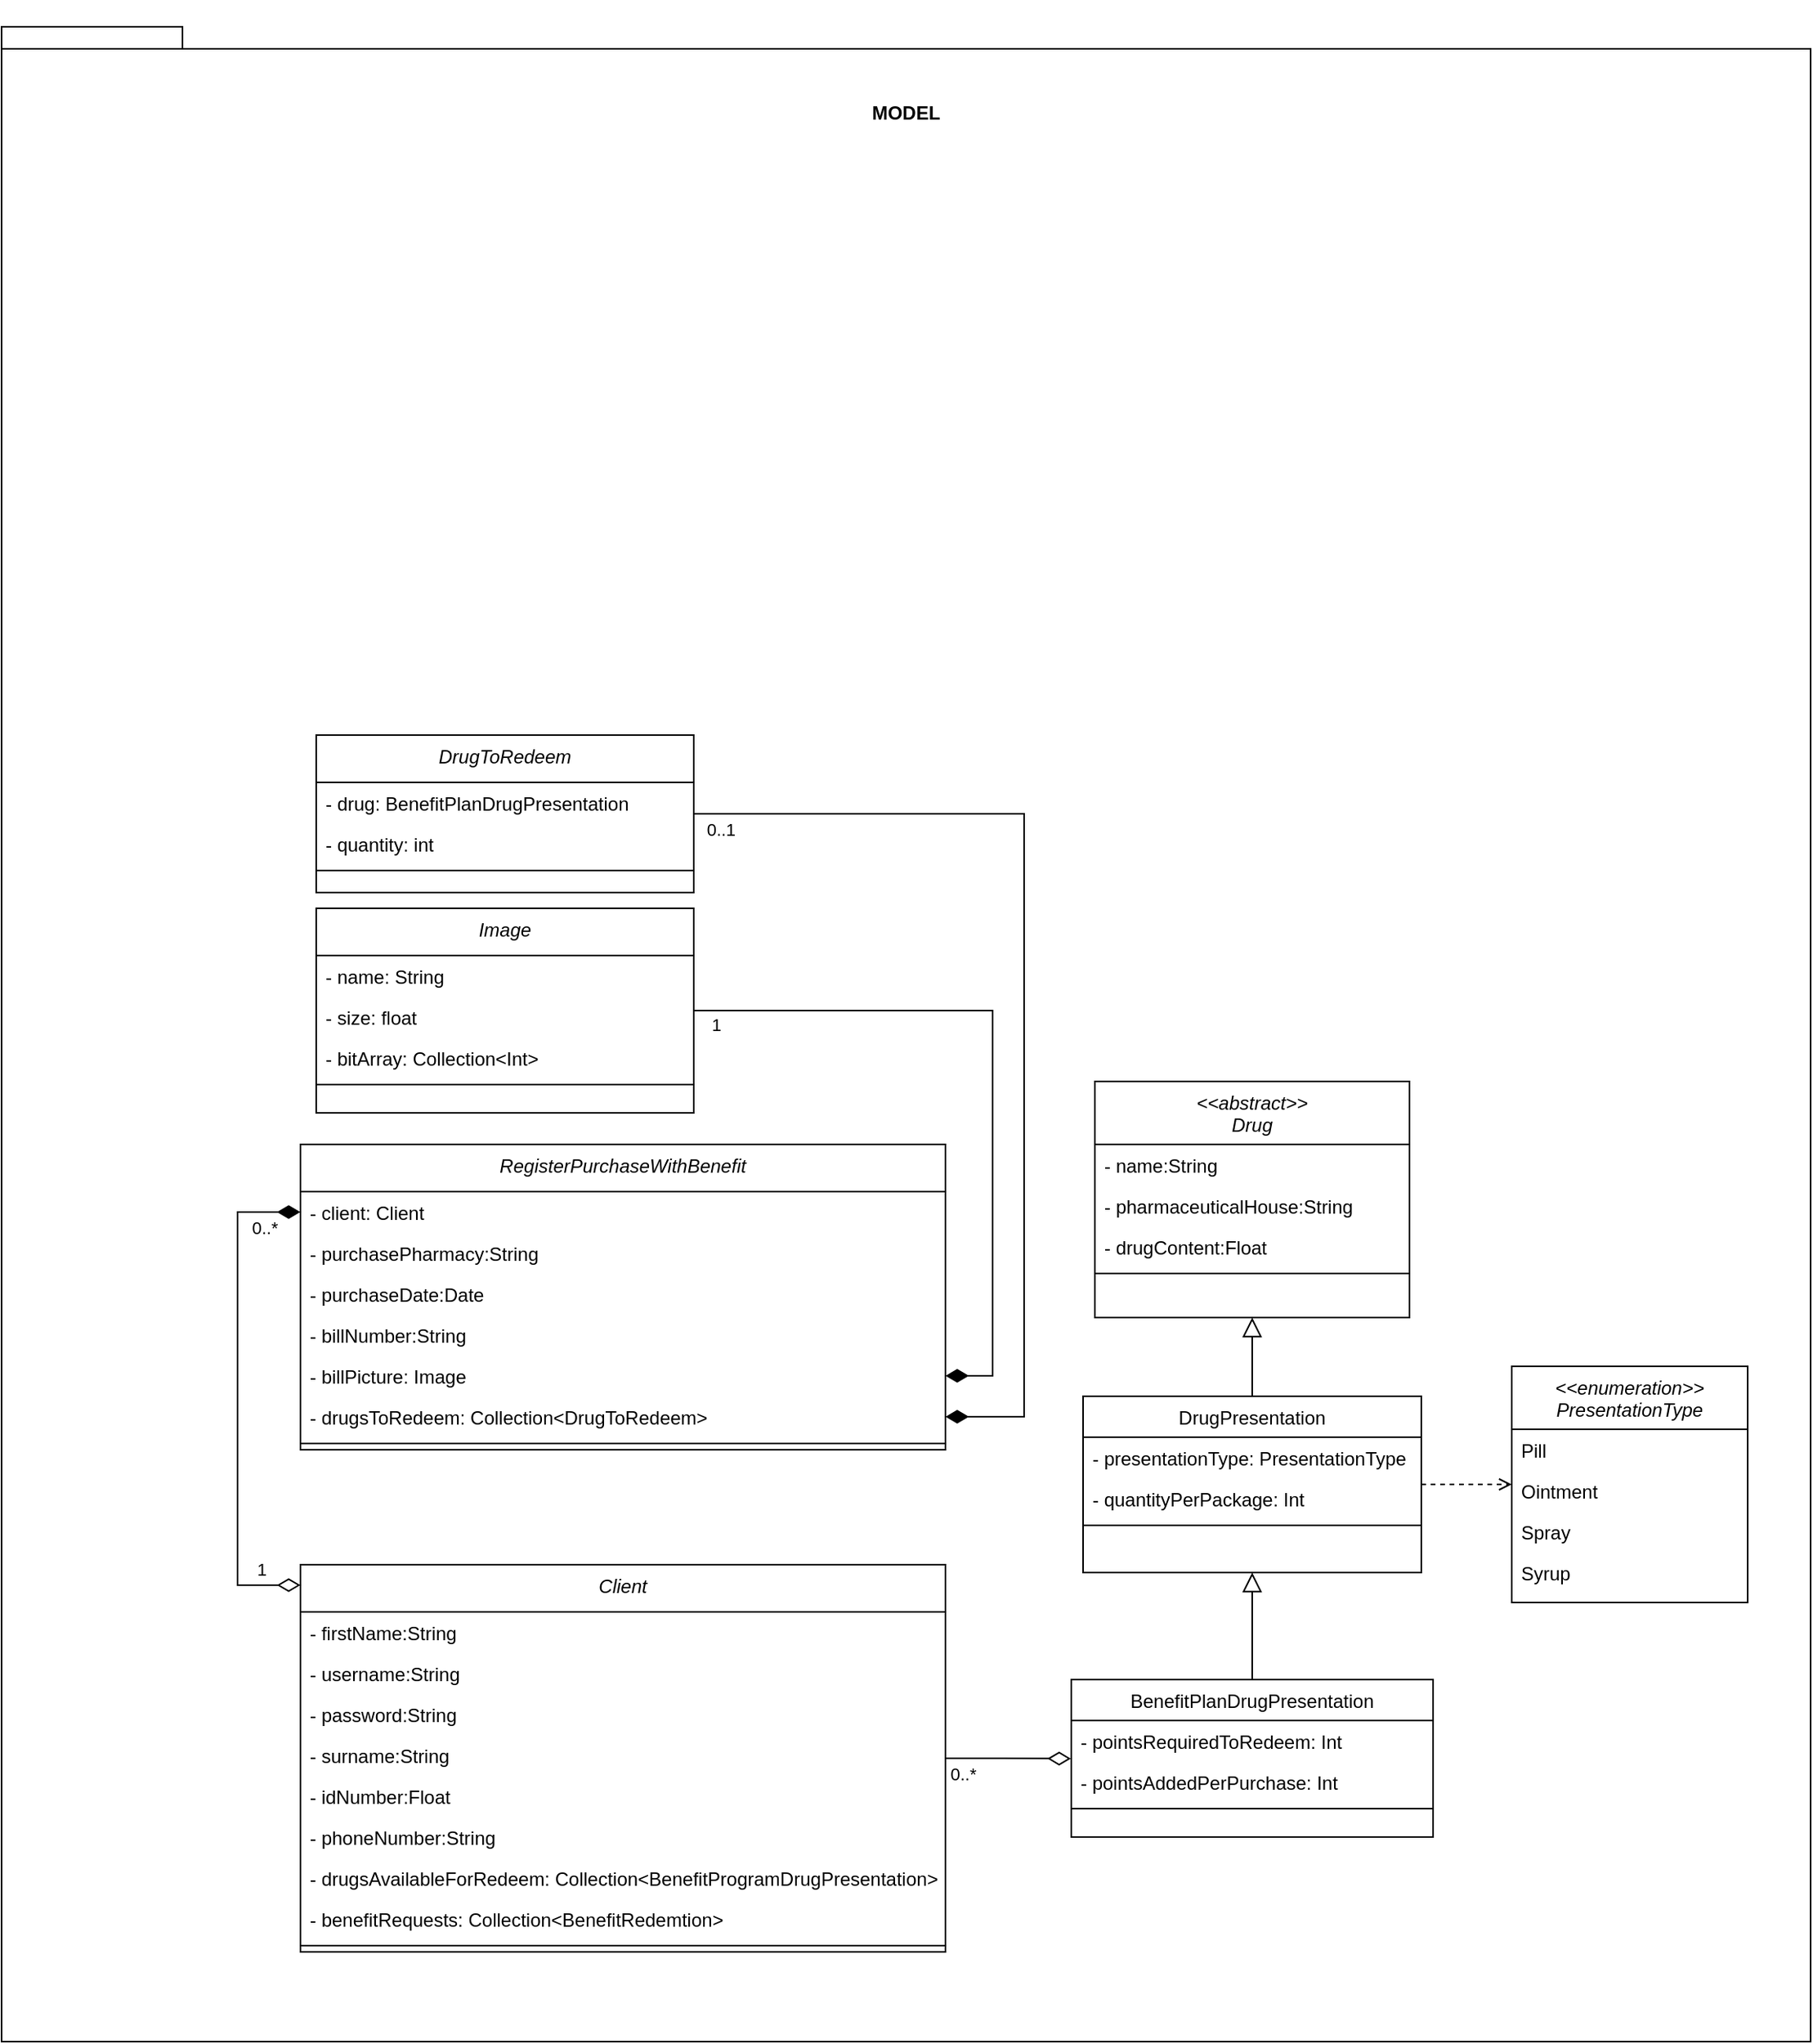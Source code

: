 <mxfile version="20.2.3" type="github">
  <diagram id="C5RBs43oDa-KdzZeNtuy" name="Page-1">
    <mxGraphModel dx="1478" dy="903" grid="1" gridSize="10" guides="1" tooltips="1" connect="1" arrows="1" fold="1" page="1" pageScale="1" pageWidth="4681" pageHeight="3300" math="0" shadow="0">
      <root>
        <mxCell id="WIyWlLk6GJQsqaUBKTNV-0" />
        <mxCell id="WIyWlLk6GJQsqaUBKTNV-1" parent="WIyWlLk6GJQsqaUBKTNV-0" />
        <mxCell id="atUHnyM-62ceG-vr9zn7-1" value="&amp;nbsp;" style="shape=folder;fontStyle=1;spacingTop=10;tabWidth=40;tabHeight=14;tabPosition=left;html=1;labelPosition=center;verticalLabelPosition=top;align=center;verticalAlign=bottom;horizontal=1;whiteSpace=wrap;" parent="WIyWlLk6GJQsqaUBKTNV-1" vertex="1">
          <mxGeometry x="3450" y="860" width="1150" height="1280" as="geometry" />
        </mxCell>
        <mxCell id="atUHnyM-62ceG-vr9zn7-2" value="&lt;&lt;abstract&gt;&gt;&#xa;Drug &#xa;" style="swimlane;fontStyle=2;align=center;verticalAlign=top;childLayout=stackLayout;horizontal=1;startSize=40;horizontalStack=0;resizeParent=1;resizeLast=0;collapsible=1;marginBottom=0;rounded=0;shadow=0;strokeWidth=1;" parent="WIyWlLk6GJQsqaUBKTNV-1" vertex="1">
          <mxGeometry x="4145" y="1530" width="200" height="150" as="geometry">
            <mxRectangle x="230" y="140" width="160" height="26" as="alternateBounds" />
          </mxGeometry>
        </mxCell>
        <mxCell id="atUHnyM-62ceG-vr9zn7-3" value="- name:String&#xa;" style="text;align=left;verticalAlign=top;spacingLeft=4;spacingRight=4;overflow=hidden;rotatable=0;points=[[0,0.5],[1,0.5]];portConstraint=eastwest;" parent="atUHnyM-62ceG-vr9zn7-2" vertex="1">
          <mxGeometry y="40" width="200" height="26" as="geometry" />
        </mxCell>
        <mxCell id="atUHnyM-62ceG-vr9zn7-4" value="- pharmaceuticalHouse:String&#xa;&#xa;&#xa;" style="text;align=left;verticalAlign=top;spacingLeft=4;spacingRight=4;overflow=hidden;rotatable=0;points=[[0,0.5],[1,0.5]];portConstraint=eastwest;rounded=0;shadow=0;html=0;" parent="atUHnyM-62ceG-vr9zn7-2" vertex="1">
          <mxGeometry y="66" width="200" height="26" as="geometry" />
        </mxCell>
        <mxCell id="atUHnyM-62ceG-vr9zn7-5" value="- drugContent:Float&#xa;&#xa;&#xa;&#xa;&#xa;" style="text;align=left;verticalAlign=top;spacingLeft=4;spacingRight=4;overflow=hidden;rotatable=0;points=[[0,0.5],[1,0.5]];portConstraint=eastwest;rounded=0;shadow=0;html=0;" parent="atUHnyM-62ceG-vr9zn7-2" vertex="1">
          <mxGeometry y="92" width="200" height="26" as="geometry" />
        </mxCell>
        <mxCell id="atUHnyM-62ceG-vr9zn7-6" value="" style="line;html=1;strokeWidth=1;align=left;verticalAlign=middle;spacingTop=-1;spacingLeft=3;spacingRight=3;rotatable=0;labelPosition=right;points=[];portConstraint=eastwest;" parent="atUHnyM-62ceG-vr9zn7-2" vertex="1">
          <mxGeometry y="118" width="200" height="8" as="geometry" />
        </mxCell>
        <mxCell id="CEyindMUrj24qh_-azC1-22" style="edgeStyle=orthogonalEdgeStyle;rounded=0;orthogonalLoop=1;jettySize=auto;html=1;startArrow=none;startFill=0;endArrow=open;endFill=0;dashed=1;" edge="1" parent="WIyWlLk6GJQsqaUBKTNV-1" source="atUHnyM-62ceG-vr9zn7-7" target="atUHnyM-62ceG-vr9zn7-17">
          <mxGeometry relative="1" as="geometry" />
        </mxCell>
        <mxCell id="atUHnyM-62ceG-vr9zn7-7" value="DrugPresentation" style="swimlane;fontStyle=0;align=center;verticalAlign=top;childLayout=stackLayout;horizontal=1;startSize=26;horizontalStack=0;resizeParent=1;resizeLast=0;collapsible=1;marginBottom=0;rounded=0;shadow=0;strokeWidth=1;" parent="WIyWlLk6GJQsqaUBKTNV-1" vertex="1">
          <mxGeometry x="4137.5" y="1730" width="215" height="112" as="geometry">
            <mxRectangle x="340" y="380" width="170" height="26" as="alternateBounds" />
          </mxGeometry>
        </mxCell>
        <mxCell id="atUHnyM-62ceG-vr9zn7-8" value="- presentationType: PresentationType" style="text;align=left;verticalAlign=top;spacingLeft=4;spacingRight=4;overflow=hidden;rotatable=0;points=[[0,0.5],[1,0.5]];portConstraint=eastwest;" parent="atUHnyM-62ceG-vr9zn7-7" vertex="1">
          <mxGeometry y="26" width="215" height="26" as="geometry" />
        </mxCell>
        <mxCell id="atUHnyM-62ceG-vr9zn7-9" value="- quantityPerPackage: Int" style="text;align=left;verticalAlign=top;spacingLeft=4;spacingRight=4;overflow=hidden;rotatable=0;points=[[0,0.5],[1,0.5]];portConstraint=eastwest;" parent="atUHnyM-62ceG-vr9zn7-7" vertex="1">
          <mxGeometry y="52" width="215" height="26" as="geometry" />
        </mxCell>
        <mxCell id="atUHnyM-62ceG-vr9zn7-10" value="" style="line;html=1;strokeWidth=1;align=left;verticalAlign=middle;spacingTop=-1;spacingLeft=3;spacingRight=3;rotatable=0;labelPosition=right;points=[];portConstraint=eastwest;" parent="atUHnyM-62ceG-vr9zn7-7" vertex="1">
          <mxGeometry y="78" width="215" height="8" as="geometry" />
        </mxCell>
        <mxCell id="atUHnyM-62ceG-vr9zn7-11" value="" style="endArrow=block;endSize=10;endFill=0;shadow=0;strokeWidth=1;rounded=0;edgeStyle=elbowEdgeStyle;elbow=vertical;" parent="WIyWlLk6GJQsqaUBKTNV-1" source="atUHnyM-62ceG-vr9zn7-7" target="atUHnyM-62ceG-vr9zn7-2" edge="1">
          <mxGeometry width="160" relative="1" as="geometry">
            <mxPoint x="3935" y="1693" as="sourcePoint" />
            <mxPoint x="4035" y="1591" as="targetPoint" />
          </mxGeometry>
        </mxCell>
        <mxCell id="atUHnyM-62ceG-vr9zn7-12" value="BenefitPlanDrugPresentation" style="swimlane;fontStyle=0;align=center;verticalAlign=top;childLayout=stackLayout;horizontal=1;startSize=26;horizontalStack=0;resizeParent=1;resizeLast=0;collapsible=1;marginBottom=0;rounded=0;shadow=0;strokeWidth=1;" parent="WIyWlLk6GJQsqaUBKTNV-1" vertex="1">
          <mxGeometry x="4130" y="1910" width="230" height="100" as="geometry">
            <mxRectangle x="340" y="380" width="170" height="26" as="alternateBounds" />
          </mxGeometry>
        </mxCell>
        <mxCell id="atUHnyM-62ceG-vr9zn7-13" value="- pointsRequiredToRedeem: Int" style="text;align=left;verticalAlign=top;spacingLeft=4;spacingRight=4;overflow=hidden;rotatable=0;points=[[0,0.5],[1,0.5]];portConstraint=eastwest;" parent="atUHnyM-62ceG-vr9zn7-12" vertex="1">
          <mxGeometry y="26" width="230" height="26" as="geometry" />
        </mxCell>
        <mxCell id="atUHnyM-62ceG-vr9zn7-14" value="- pointsAddedPerPurchase: Int" style="text;align=left;verticalAlign=top;spacingLeft=4;spacingRight=4;overflow=hidden;rotatable=0;points=[[0,0.5],[1,0.5]];portConstraint=eastwest;" parent="atUHnyM-62ceG-vr9zn7-12" vertex="1">
          <mxGeometry y="52" width="230" height="26" as="geometry" />
        </mxCell>
        <mxCell id="atUHnyM-62ceG-vr9zn7-15" value="" style="line;html=1;strokeWidth=1;align=left;verticalAlign=middle;spacingTop=-1;spacingLeft=3;spacingRight=3;rotatable=0;labelPosition=right;points=[];portConstraint=eastwest;" parent="atUHnyM-62ceG-vr9zn7-12" vertex="1">
          <mxGeometry y="78" width="230" height="8" as="geometry" />
        </mxCell>
        <mxCell id="atUHnyM-62ceG-vr9zn7-16" value="" style="endArrow=block;endSize=10;endFill=0;shadow=0;strokeWidth=1;rounded=0;edgeStyle=elbowEdgeStyle;elbow=vertical;entryX=0.5;entryY=1;entryDx=0;entryDy=0;" parent="WIyWlLk6GJQsqaUBKTNV-1" source="atUHnyM-62ceG-vr9zn7-12" target="atUHnyM-62ceG-vr9zn7-7" edge="1">
          <mxGeometry width="160" relative="1" as="geometry">
            <mxPoint x="4160" y="1690" as="sourcePoint" />
            <mxPoint x="4025" y="1630" as="targetPoint" />
          </mxGeometry>
        </mxCell>
        <mxCell id="atUHnyM-62ceG-vr9zn7-17" value="&lt;&lt;enumeration&gt;&gt;&#xa;PresentationType&#xa;" style="swimlane;fontStyle=2;align=center;verticalAlign=top;childLayout=stackLayout;horizontal=1;startSize=40;horizontalStack=0;resizeParent=1;resizeLast=0;collapsible=1;marginBottom=0;rounded=0;shadow=0;strokeWidth=1;" parent="WIyWlLk6GJQsqaUBKTNV-1" vertex="1">
          <mxGeometry x="4410" y="1711" width="150" height="150" as="geometry">
            <mxRectangle x="230" y="140" width="160" height="26" as="alternateBounds" />
          </mxGeometry>
        </mxCell>
        <mxCell id="atUHnyM-62ceG-vr9zn7-18" value="Pill" style="text;align=left;verticalAlign=top;spacingLeft=4;spacingRight=4;overflow=hidden;rotatable=0;points=[[0,0.5],[1,0.5]];portConstraint=eastwest;" parent="atUHnyM-62ceG-vr9zn7-17" vertex="1">
          <mxGeometry y="40" width="150" height="26" as="geometry" />
        </mxCell>
        <mxCell id="atUHnyM-62ceG-vr9zn7-19" value="Ointment" style="text;align=left;verticalAlign=top;spacingLeft=4;spacingRight=4;overflow=hidden;rotatable=0;points=[[0,0.5],[1,0.5]];portConstraint=eastwest;rounded=0;shadow=0;html=0;" parent="atUHnyM-62ceG-vr9zn7-17" vertex="1">
          <mxGeometry y="66" width="150" height="26" as="geometry" />
        </mxCell>
        <mxCell id="atUHnyM-62ceG-vr9zn7-20" value="Spray" style="text;align=left;verticalAlign=top;spacingLeft=4;spacingRight=4;overflow=hidden;rotatable=0;points=[[0,0.5],[1,0.5]];portConstraint=eastwest;rounded=0;shadow=0;html=0;" parent="atUHnyM-62ceG-vr9zn7-17" vertex="1">
          <mxGeometry y="92" width="150" height="26" as="geometry" />
        </mxCell>
        <mxCell id="atUHnyM-62ceG-vr9zn7-21" value="Syrup" style="text;align=left;verticalAlign=top;spacingLeft=4;spacingRight=4;overflow=hidden;rotatable=0;points=[[0,0.5],[1,0.5]];portConstraint=eastwest;rounded=0;shadow=0;html=0;" parent="atUHnyM-62ceG-vr9zn7-17" vertex="1">
          <mxGeometry y="118" width="150" height="26" as="geometry" />
        </mxCell>
        <mxCell id="atUHnyM-62ceG-vr9zn7-23" value="&lt;div&gt;MODEL&lt;/div&gt;" style="text;html=1;strokeColor=none;fillColor=none;align=center;verticalAlign=middle;whiteSpace=wrap;rounded=0;fontStyle=1" parent="WIyWlLk6GJQsqaUBKTNV-1" vertex="1">
          <mxGeometry x="3995" y="900" width="60" height="30" as="geometry" />
        </mxCell>
        <mxCell id="atUHnyM-62ceG-vr9zn7-24" value="Client" style="swimlane;fontStyle=2;align=center;verticalAlign=top;childLayout=stackLayout;horizontal=1;startSize=30;horizontalStack=0;resizeParent=1;resizeLast=0;collapsible=1;marginBottom=0;rounded=0;shadow=0;strokeWidth=1;" parent="WIyWlLk6GJQsqaUBKTNV-1" vertex="1">
          <mxGeometry x="3640" y="1837" width="410" height="246" as="geometry">
            <mxRectangle x="230" y="140" width="160" height="26" as="alternateBounds" />
          </mxGeometry>
        </mxCell>
        <mxCell id="atUHnyM-62ceG-vr9zn7-25" value="- firstName:String&#xa;" style="text;align=left;verticalAlign=top;spacingLeft=4;spacingRight=4;overflow=hidden;rotatable=0;points=[[0,0.5],[1,0.5]];portConstraint=eastwest;" parent="atUHnyM-62ceG-vr9zn7-24" vertex="1">
          <mxGeometry y="30" width="410" height="26" as="geometry" />
        </mxCell>
        <mxCell id="CEyindMUrj24qh_-azC1-0" value="- username:String&#xa;" style="text;align=left;verticalAlign=top;spacingLeft=4;spacingRight=4;overflow=hidden;rotatable=0;points=[[0,0.5],[1,0.5]];portConstraint=eastwest;" vertex="1" parent="atUHnyM-62ceG-vr9zn7-24">
          <mxGeometry y="56" width="410" height="26" as="geometry" />
        </mxCell>
        <mxCell id="CEyindMUrj24qh_-azC1-1" value="- password:String&#xa;" style="text;align=left;verticalAlign=top;spacingLeft=4;spacingRight=4;overflow=hidden;rotatable=0;points=[[0,0.5],[1,0.5]];portConstraint=eastwest;" vertex="1" parent="atUHnyM-62ceG-vr9zn7-24">
          <mxGeometry y="82" width="410" height="26" as="geometry" />
        </mxCell>
        <mxCell id="atUHnyM-62ceG-vr9zn7-26" value="- surname:String" style="text;align=left;verticalAlign=top;spacingLeft=4;spacingRight=4;overflow=hidden;rotatable=0;points=[[0,0.5],[1,0.5]];portConstraint=eastwest;rounded=0;shadow=0;html=0;" parent="atUHnyM-62ceG-vr9zn7-24" vertex="1">
          <mxGeometry y="108" width="410" height="26" as="geometry" />
        </mxCell>
        <mxCell id="atUHnyM-62ceG-vr9zn7-27" value="- idNumber:Float&#xa;&#xa;&#xa;&#xa;&#xa;" style="text;align=left;verticalAlign=top;spacingLeft=4;spacingRight=4;overflow=hidden;rotatable=0;points=[[0,0.5],[1,0.5]];portConstraint=eastwest;rounded=0;shadow=0;html=0;" parent="atUHnyM-62ceG-vr9zn7-24" vertex="1">
          <mxGeometry y="134" width="410" height="26" as="geometry" />
        </mxCell>
        <mxCell id="atUHnyM-62ceG-vr9zn7-28" value="- phoneNumber:String&#xa;&#xa;&#xa;&#xa;&#xa;" style="text;align=left;verticalAlign=top;spacingLeft=4;spacingRight=4;overflow=hidden;rotatable=0;points=[[0,0.5],[1,0.5]];portConstraint=eastwest;rounded=0;shadow=0;html=0;" parent="atUHnyM-62ceG-vr9zn7-24" vertex="1">
          <mxGeometry y="160" width="410" height="26" as="geometry" />
        </mxCell>
        <mxCell id="atUHnyM-62ceG-vr9zn7-29" value="- drugsAvailableForRedeem: Collection&lt;BenefitProgramDrugPresentation&gt;&#xa;&#xa;&#xa;&#xa;&#xa;" style="text;align=left;verticalAlign=top;spacingLeft=4;spacingRight=4;overflow=hidden;rotatable=0;points=[[0,0.5],[1,0.5]];portConstraint=eastwest;rounded=0;shadow=0;html=0;" parent="atUHnyM-62ceG-vr9zn7-24" vertex="1">
          <mxGeometry y="186" width="410" height="26" as="geometry" />
        </mxCell>
        <mxCell id="CEyindMUrj24qh_-azC1-20" value="- benefitRequests: Collection&lt;BenefitRedemtion&gt;&#xa;&#xa;&#xa;&#xa;&#xa;" style="text;align=left;verticalAlign=top;spacingLeft=4;spacingRight=4;overflow=hidden;rotatable=0;points=[[0,0.5],[1,0.5]];portConstraint=eastwest;rounded=0;shadow=0;html=0;" vertex="1" parent="atUHnyM-62ceG-vr9zn7-24">
          <mxGeometry y="212" width="410" height="26" as="geometry" />
        </mxCell>
        <mxCell id="atUHnyM-62ceG-vr9zn7-30" value="" style="line;html=1;strokeWidth=1;align=left;verticalAlign=middle;spacingTop=-1;spacingLeft=3;spacingRight=3;rotatable=0;labelPosition=right;points=[];portConstraint=eastwest;" parent="atUHnyM-62ceG-vr9zn7-24" vertex="1">
          <mxGeometry y="238" width="410" height="8" as="geometry" />
        </mxCell>
        <mxCell id="atUHnyM-62ceG-vr9zn7-31" value="RegisterPurchaseWithBenefit" style="swimlane;fontStyle=2;align=center;verticalAlign=top;childLayout=stackLayout;horizontal=1;startSize=30;horizontalStack=0;resizeParent=1;resizeLast=0;collapsible=1;marginBottom=0;rounded=0;shadow=0;strokeWidth=1;" parent="WIyWlLk6GJQsqaUBKTNV-1" vertex="1">
          <mxGeometry x="3640" y="1570" width="410" height="194" as="geometry">
            <mxRectangle x="230" y="140" width="160" height="26" as="alternateBounds" />
          </mxGeometry>
        </mxCell>
        <mxCell id="atUHnyM-62ceG-vr9zn7-32" value="- client: Client" style="text;align=left;verticalAlign=top;spacingLeft=4;spacingRight=4;overflow=hidden;rotatable=0;points=[[0,0.5],[1,0.5]];portConstraint=eastwest;" parent="atUHnyM-62ceG-vr9zn7-31" vertex="1">
          <mxGeometry y="30" width="410" height="26" as="geometry" />
        </mxCell>
        <mxCell id="atUHnyM-62ceG-vr9zn7-33" value="- purchasePharmacy:String" style="text;align=left;verticalAlign=top;spacingLeft=4;spacingRight=4;overflow=hidden;rotatable=0;points=[[0,0.5],[1,0.5]];portConstraint=eastwest;rounded=0;shadow=0;html=0;" parent="atUHnyM-62ceG-vr9zn7-31" vertex="1">
          <mxGeometry y="56" width="410" height="26" as="geometry" />
        </mxCell>
        <mxCell id="atUHnyM-62ceG-vr9zn7-34" value="- purchaseDate:Date&#xa;&#xa;&#xa;&#xa;&#xa;" style="text;align=left;verticalAlign=top;spacingLeft=4;spacingRight=4;overflow=hidden;rotatable=0;points=[[0,0.5],[1,0.5]];portConstraint=eastwest;rounded=0;shadow=0;html=0;" parent="atUHnyM-62ceG-vr9zn7-31" vertex="1">
          <mxGeometry y="82" width="410" height="26" as="geometry" />
        </mxCell>
        <mxCell id="atUHnyM-62ceG-vr9zn7-35" value="- billNumber:String&#xa;&#xa;&#xa;&#xa;&#xa;" style="text;align=left;verticalAlign=top;spacingLeft=4;spacingRight=4;overflow=hidden;rotatable=0;points=[[0,0.5],[1,0.5]];portConstraint=eastwest;rounded=0;shadow=0;html=0;" parent="atUHnyM-62ceG-vr9zn7-31" vertex="1">
          <mxGeometry y="108" width="410" height="26" as="geometry" />
        </mxCell>
        <mxCell id="atUHnyM-62ceG-vr9zn7-36" value="- billPicture: Image&#xa;&#xa;&#xa;&#xa;&#xa;" style="text;align=left;verticalAlign=top;spacingLeft=4;spacingRight=4;overflow=hidden;rotatable=0;points=[[0,0.5],[1,0.5]];portConstraint=eastwest;rounded=0;shadow=0;html=0;" parent="atUHnyM-62ceG-vr9zn7-31" vertex="1">
          <mxGeometry y="134" width="410" height="26" as="geometry" />
        </mxCell>
        <mxCell id="CEyindMUrj24qh_-azC1-11" value="- drugsToRedeem: Collection&lt;DrugToRedeem&gt;" style="text;align=left;verticalAlign=top;spacingLeft=4;spacingRight=4;overflow=hidden;rotatable=0;points=[[0,0.5],[1,0.5]];portConstraint=eastwest;rounded=0;shadow=0;html=0;" vertex="1" parent="atUHnyM-62ceG-vr9zn7-31">
          <mxGeometry y="160" width="410" height="26" as="geometry" />
        </mxCell>
        <mxCell id="atUHnyM-62ceG-vr9zn7-37" value="" style="line;html=1;strokeWidth=1;align=left;verticalAlign=middle;spacingTop=-1;spacingLeft=3;spacingRight=3;rotatable=0;labelPosition=right;points=[];portConstraint=eastwest;" parent="atUHnyM-62ceG-vr9zn7-31" vertex="1">
          <mxGeometry y="186" width="410" height="8" as="geometry" />
        </mxCell>
        <mxCell id="atUHnyM-62ceG-vr9zn7-38" style="edgeStyle=orthogonalEdgeStyle;rounded=0;orthogonalLoop=1;jettySize=auto;html=1;entryX=-0.001;entryY=0.932;entryDx=0;entryDy=0;entryPerimeter=0;endArrow=diamondThin;endFill=0;endSize=12;" parent="WIyWlLk6GJQsqaUBKTNV-1" source="atUHnyM-62ceG-vr9zn7-24" target="atUHnyM-62ceG-vr9zn7-13" edge="1">
          <mxGeometry relative="1" as="geometry" />
        </mxCell>
        <mxCell id="atUHnyM-62ceG-vr9zn7-39" value="0..*" style="edgeLabel;html=1;align=center;verticalAlign=bottom;resizable=0;points=[];" parent="atUHnyM-62ceG-vr9zn7-38" vertex="1" connectable="0">
          <mxGeometry x="-0.74" relative="1" as="geometry">
            <mxPoint y="18" as="offset" />
          </mxGeometry>
        </mxCell>
        <mxCell id="CEyindMUrj24qh_-azC1-26" style="edgeStyle=orthogonalEdgeStyle;rounded=0;orthogonalLoop=1;jettySize=auto;html=1;entryX=1;entryY=0.5;entryDx=0;entryDy=0;startArrow=none;startFill=0;endArrow=diamondThin;endFill=1;startSize=12;endSize=12;" edge="1" parent="WIyWlLk6GJQsqaUBKTNV-1" source="CEyindMUrj24qh_-azC1-2" target="atUHnyM-62ceG-vr9zn7-36">
          <mxGeometry relative="1" as="geometry">
            <Array as="points">
              <mxPoint x="4080" y="1485" />
              <mxPoint x="4080" y="1717" />
            </Array>
          </mxGeometry>
        </mxCell>
        <mxCell id="CEyindMUrj24qh_-azC1-28" value="&lt;div&gt;1&lt;/div&gt;" style="edgeLabel;html=1;align=center;verticalAlign=middle;resizable=0;points=[];" vertex="1" connectable="0" parent="CEyindMUrj24qh_-azC1-26">
          <mxGeometry x="-0.878" y="-1" relative="1" as="geometry">
            <mxPoint x="-14" y="8" as="offset" />
          </mxGeometry>
        </mxCell>
        <mxCell id="CEyindMUrj24qh_-azC1-2" value="Image" style="swimlane;fontStyle=2;align=center;verticalAlign=top;childLayout=stackLayout;horizontal=1;startSize=30;horizontalStack=0;resizeParent=1;resizeLast=0;collapsible=1;marginBottom=0;rounded=0;shadow=0;strokeWidth=1;" vertex="1" parent="WIyWlLk6GJQsqaUBKTNV-1">
          <mxGeometry x="3650" y="1420" width="240" height="130" as="geometry">
            <mxRectangle x="230" y="140" width="160" height="26" as="alternateBounds" />
          </mxGeometry>
        </mxCell>
        <mxCell id="CEyindMUrj24qh_-azC1-3" value="- name: String&#xa;" style="text;align=left;verticalAlign=top;spacingLeft=4;spacingRight=4;overflow=hidden;rotatable=0;points=[[0,0.5],[1,0.5]];portConstraint=eastwest;" vertex="1" parent="CEyindMUrj24qh_-azC1-2">
          <mxGeometry y="30" width="240" height="26" as="geometry" />
        </mxCell>
        <mxCell id="CEyindMUrj24qh_-azC1-4" value="- size: float" style="text;align=left;verticalAlign=top;spacingLeft=4;spacingRight=4;overflow=hidden;rotatable=0;points=[[0,0.5],[1,0.5]];portConstraint=eastwest;rounded=0;shadow=0;html=0;" vertex="1" parent="CEyindMUrj24qh_-azC1-2">
          <mxGeometry y="56" width="240" height="26" as="geometry" />
        </mxCell>
        <mxCell id="CEyindMUrj24qh_-azC1-5" value="- bitArray: Collection&lt;Int&gt;&#xa;&#xa;&#xa;&#xa;&#xa;" style="text;align=left;verticalAlign=top;spacingLeft=4;spacingRight=4;overflow=hidden;rotatable=0;points=[[0,0.5],[1,0.5]];portConstraint=eastwest;rounded=0;shadow=0;html=0;" vertex="1" parent="CEyindMUrj24qh_-azC1-2">
          <mxGeometry y="82" width="240" height="26" as="geometry" />
        </mxCell>
        <mxCell id="CEyindMUrj24qh_-azC1-8" value="" style="line;html=1;strokeWidth=1;align=left;verticalAlign=middle;spacingTop=-1;spacingLeft=3;spacingRight=3;rotatable=0;labelPosition=right;points=[];portConstraint=eastwest;" vertex="1" parent="CEyindMUrj24qh_-azC1-2">
          <mxGeometry y="108" width="240" height="8" as="geometry" />
        </mxCell>
        <mxCell id="CEyindMUrj24qh_-azC1-25" style="edgeStyle=orthogonalEdgeStyle;rounded=0;orthogonalLoop=1;jettySize=auto;html=1;startArrow=none;startFill=0;endArrow=diamondThin;endFill=1;startSize=12;endSize=12;" edge="1" parent="WIyWlLk6GJQsqaUBKTNV-1" source="CEyindMUrj24qh_-azC1-13" target="CEyindMUrj24qh_-azC1-11">
          <mxGeometry relative="1" as="geometry">
            <Array as="points">
              <mxPoint x="4100" y="1360" />
              <mxPoint x="4100" y="1743" />
            </Array>
          </mxGeometry>
        </mxCell>
        <mxCell id="CEyindMUrj24qh_-azC1-27" value="&lt;div&gt;0..1&lt;/div&gt;" style="edgeLabel;html=1;align=center;verticalAlign=middle;resizable=0;points=[];" vertex="1" connectable="0" parent="CEyindMUrj24qh_-azC1-25">
          <mxGeometry x="-0.922" y="2" relative="1" as="geometry">
            <mxPoint x="-8" y="12" as="offset" />
          </mxGeometry>
        </mxCell>
        <mxCell id="CEyindMUrj24qh_-azC1-13" value="DrugToRedeem" style="swimlane;fontStyle=2;align=center;verticalAlign=top;childLayout=stackLayout;horizontal=1;startSize=30;horizontalStack=0;resizeParent=1;resizeLast=0;collapsible=1;marginBottom=0;rounded=0;shadow=0;strokeWidth=1;" vertex="1" parent="WIyWlLk6GJQsqaUBKTNV-1">
          <mxGeometry x="3650" y="1310" width="240" height="100" as="geometry">
            <mxRectangle x="230" y="140" width="160" height="26" as="alternateBounds" />
          </mxGeometry>
        </mxCell>
        <mxCell id="CEyindMUrj24qh_-azC1-14" value="- drug: BenefitPlanDrugPresentation" style="text;align=left;verticalAlign=top;spacingLeft=4;spacingRight=4;overflow=hidden;rotatable=0;points=[[0,0.5],[1,0.5]];portConstraint=eastwest;" vertex="1" parent="CEyindMUrj24qh_-azC1-13">
          <mxGeometry y="30" width="240" height="26" as="geometry" />
        </mxCell>
        <mxCell id="CEyindMUrj24qh_-azC1-15" value="- quantity: int" style="text;align=left;verticalAlign=top;spacingLeft=4;spacingRight=4;overflow=hidden;rotatable=0;points=[[0,0.5],[1,0.5]];portConstraint=eastwest;rounded=0;shadow=0;html=0;" vertex="1" parent="CEyindMUrj24qh_-azC1-13">
          <mxGeometry y="56" width="240" height="26" as="geometry" />
        </mxCell>
        <mxCell id="CEyindMUrj24qh_-azC1-17" value="" style="line;html=1;strokeWidth=1;align=left;verticalAlign=middle;spacingTop=-1;spacingLeft=3;spacingRight=3;rotatable=0;labelPosition=right;points=[];portConstraint=eastwest;" vertex="1" parent="CEyindMUrj24qh_-azC1-13">
          <mxGeometry y="82" width="240" height="8" as="geometry" />
        </mxCell>
        <mxCell id="CEyindMUrj24qh_-azC1-19" style="edgeStyle=orthogonalEdgeStyle;rounded=0;orthogonalLoop=1;jettySize=auto;html=1;endArrow=diamondThin;endFill=0;startArrow=diamondThin;startFill=1;endSize=12;startSize=12;" edge="1" parent="WIyWlLk6GJQsqaUBKTNV-1" source="atUHnyM-62ceG-vr9zn7-32" target="atUHnyM-62ceG-vr9zn7-24">
          <mxGeometry relative="1" as="geometry">
            <Array as="points">
              <mxPoint x="3600" y="1613" />
              <mxPoint x="3600" y="1850" />
            </Array>
          </mxGeometry>
        </mxCell>
        <mxCell id="CEyindMUrj24qh_-azC1-23" value="1" style="edgeLabel;html=1;align=center;verticalAlign=middle;resizable=0;points=[];" vertex="1" connectable="0" parent="CEyindMUrj24qh_-azC1-19">
          <mxGeometry x="0.928" y="1" relative="1" as="geometry">
            <mxPoint x="-14" y="-9" as="offset" />
          </mxGeometry>
        </mxCell>
        <mxCell id="CEyindMUrj24qh_-azC1-24" value="0..*" style="edgeLabel;html=1;align=center;verticalAlign=middle;resizable=0;points=[];" vertex="1" connectable="0" parent="CEyindMUrj24qh_-azC1-19">
          <mxGeometry x="-0.905" y="-1" relative="1" as="geometry">
            <mxPoint x="-8" y="11" as="offset" />
          </mxGeometry>
        </mxCell>
      </root>
    </mxGraphModel>
  </diagram>
</mxfile>
